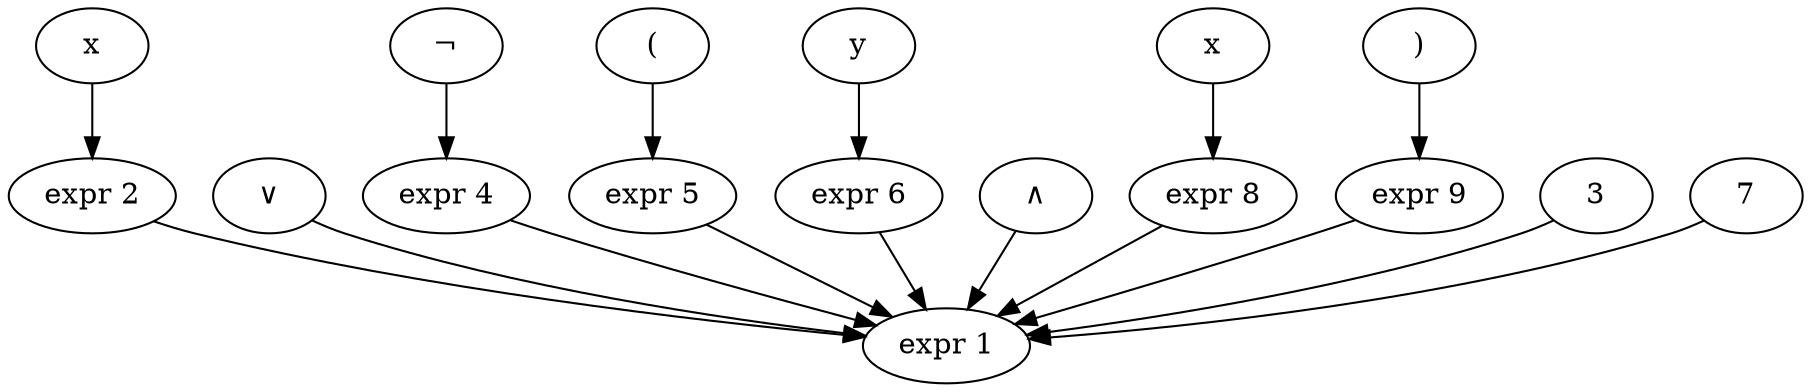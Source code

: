 // FormulaDot
digraph {
	1 [label="expr 1"]
	2 [label="expr 2"]
	"const 2" [label=x]
	"const 2" -> 2
	"or 3" [label="∨"]
	"or 3" -> 1
	4 [label="expr 4"]
	"not 4" [label="¬"]
	"not 4" -> 4
	5 [label="expr 5"]
	"lparen 5" [label="("]
	"lparen 5" -> 5
	6 [label="expr 6"]
	"const 6" [label=y]
	"const 6" -> 6
	"or 7" [label="∧"]
	"or 7" -> 1
	8 [label="expr 8"]
	"const 8" [label=x]
	"const 8" -> 8
	9 [label="expr 9"]
	"rparen 9" [label=")"]
	"rparen 9" -> 9
	2 -> 1
	3 -> 1
	4 -> 1
	5 -> 1
	6 -> 1
	7 -> 1
	8 -> 1
	9 -> 1
}

